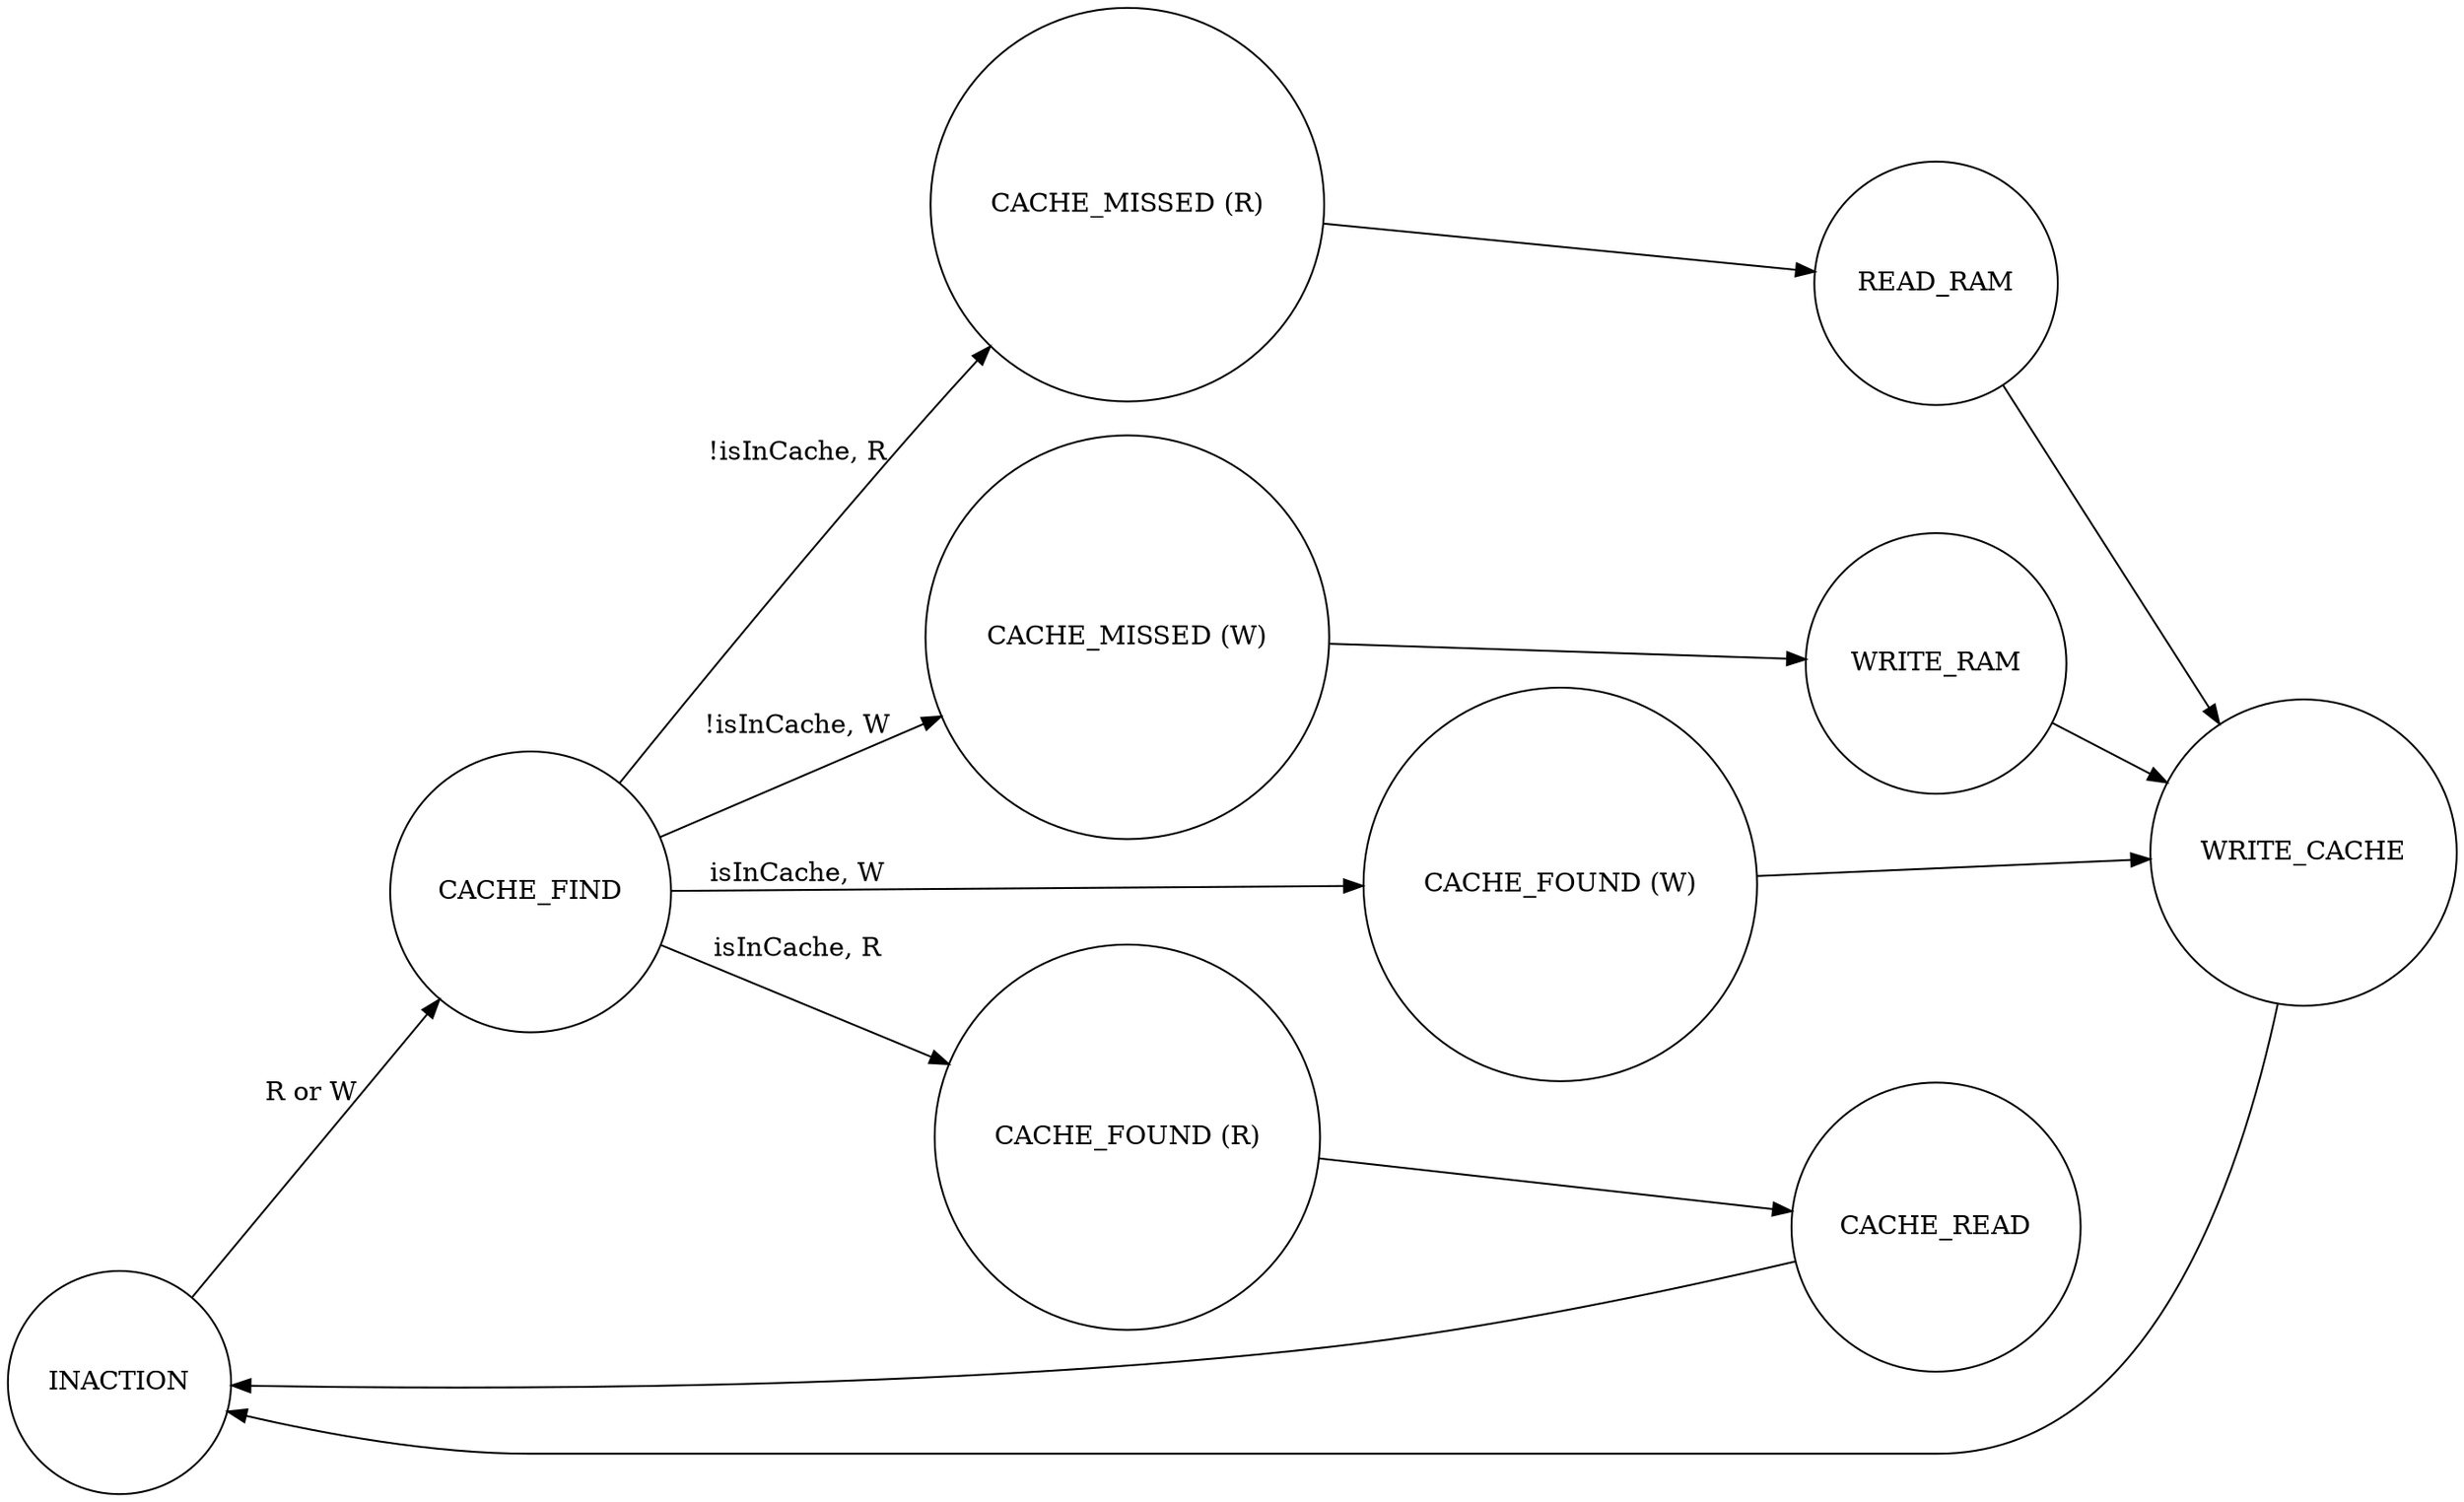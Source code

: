 digraph cache_emulations {
    rankdir=LR;

    INACTION [label="INACTION", shape=circle];
    CACHE_FIND [label="CACHE_FIND", shape=circle];
    CacheFoundR [label="CACHE_FOUND (R)", shape=circle];
    CacheFoundW [label="CACHE_FOUND (W)", shape=circle];
    CacheMissR [label="CACHE_MISSED (R)", shape=circle];
    CacheMissW [label="CACHE_MISSED (W)", shape=circle];
    ReadFromMemory [label="READ_RAM", shape=circle];
    WriteToCache [label="WRITE_CACHE", shape=circle];
    WriteToMemory [label="WRITE_RAM", shape=circle];
    CacheRead [label="CACHE_READ", shape=circle];

    INACTION -> CACHE_FIND [label="R or W"];
    
    CACHE_FIND -> CacheFoundR [label="isInCache, R"];
    CACHE_FIND -> CacheFoundW [label="isInCache, W"];
    CACHE_FIND -> CacheMissR [label="!isInCache, R"];
    CACHE_FIND -> CacheMissW [label="!isInCache, W"];

    CacheFoundR -> CacheRead;
    CacheRead -> INACTION;
    CacheFoundW -> WriteToCache;

    CacheMissR -> ReadFromMemory;
    ReadFromMemory -> WriteToCache;
    
    CacheMissW -> WriteToMemory;
    WriteToMemory -> WriteToCache;
    
    WriteToCache -> INACTION;
}
